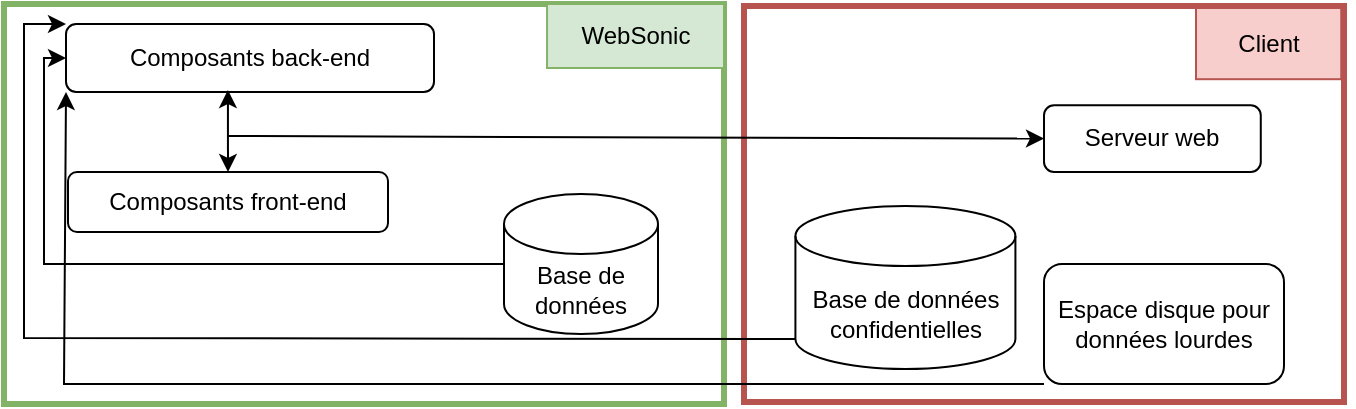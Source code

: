 <mxfile version="22.0.4" type="github">
  <diagram name="Page-1" id="C_ZBUsKCrzRcflvogzkr">
    <mxGraphModel dx="1434" dy="726" grid="1" gridSize="10" guides="1" tooltips="1" connect="1" arrows="1" fold="1" page="1" pageScale="1" pageWidth="827" pageHeight="1169" math="0" shadow="0">
      <root>
        <mxCell id="0" />
        <mxCell id="1" parent="0" />
        <mxCell id="fgNDAEqa44rRf3r6Z8Rh-15" value="" style="group" parent="1" vertex="1" connectable="0">
          <mxGeometry x="380" y="81" width="305" height="198" as="geometry" />
        </mxCell>
        <mxCell id="fgNDAEqa44rRf3r6Z8Rh-3" value="" style="rounded=0;whiteSpace=wrap;html=1;fillColor=none;strokeColor=#b85450;strokeWidth=3;" parent="fgNDAEqa44rRf3r6Z8Rh-15" vertex="1">
          <mxGeometry width="300" height="198" as="geometry" />
        </mxCell>
        <mxCell id="fgNDAEqa44rRf3r6Z8Rh-5" value="Client" style="rounded=0;whiteSpace=wrap;html=1;fillColor=#f8cecc;strokeColor=#b85450;" parent="fgNDAEqa44rRf3r6Z8Rh-15" vertex="1">
          <mxGeometry x="226.004" y="1" width="72.619" height="35.6" as="geometry" />
        </mxCell>
        <mxCell id="fgNDAEqa44rRf3r6Z8Rh-16" value="Base de données confidentielles" style="shape=cylinder3;whiteSpace=wrap;html=1;boundedLbl=1;backgroundOutline=1;size=15;" parent="fgNDAEqa44rRf3r6Z8Rh-15" vertex="1">
          <mxGeometry x="25.71" y="100" width="110" height="81.55" as="geometry" />
        </mxCell>
        <mxCell id="fgNDAEqa44rRf3r6Z8Rh-17" value="&lt;div&gt;Serveur web&lt;/div&gt;" style="rounded=1;whiteSpace=wrap;html=1;" parent="fgNDAEqa44rRf3r6Z8Rh-15" vertex="1">
          <mxGeometry x="150.004" y="49.62" width="108.384" height="33.37" as="geometry" />
        </mxCell>
        <mxCell id="vTtZLRvxT9cgvSloDH-Z-4" value="Espace disque pour données lourdes" style="rounded=1;whiteSpace=wrap;html=1;" vertex="1" parent="fgNDAEqa44rRf3r6Z8Rh-15">
          <mxGeometry x="150" y="129" width="120" height="60" as="geometry" />
        </mxCell>
        <mxCell id="q27LmW4uRz-Amyi7C36D-26" value="" style="rounded=0;whiteSpace=wrap;html=1;fillColor=none;strokeColor=#82b366;strokeWidth=3;" parent="1" vertex="1">
          <mxGeometry x="10" y="80" width="360" height="200" as="geometry" />
        </mxCell>
        <mxCell id="q27LmW4uRz-Amyi7C36D-27" value="WebSonic" style="rounded=0;whiteSpace=wrap;html=1;fillColor=#d5e8d4;strokeColor=#82b366;" parent="1" vertex="1">
          <mxGeometry x="281.519" y="80" width="88.484" height="32" as="geometry" />
        </mxCell>
        <mxCell id="q27LmW4uRz-Amyi7C36D-18" value="Composants front-end" style="rounded=1;whiteSpace=wrap;html=1;" parent="1" vertex="1">
          <mxGeometry x="42" y="164" width="160" height="30" as="geometry" />
        </mxCell>
        <mxCell id="q27LmW4uRz-Amyi7C36D-19" value="Composants back-end" style="rounded=1;whiteSpace=wrap;html=1;" parent="1" vertex="1">
          <mxGeometry x="41" y="90" width="184" height="34" as="geometry" />
        </mxCell>
        <mxCell id="q27LmW4uRz-Amyi7C36D-28" value="" style="endArrow=classic;startArrow=classic;html=1;rounded=0;exitX=0.5;exitY=0;exitDx=0;exitDy=0;entryX=0.44;entryY=0.971;entryDx=0;entryDy=0;entryPerimeter=0;" parent="1" source="q27LmW4uRz-Amyi7C36D-18" target="q27LmW4uRz-Amyi7C36D-19" edge="1">
          <mxGeometry width="50" height="50" relative="1" as="geometry">
            <mxPoint x="436" y="294" as="sourcePoint" />
            <mxPoint x="486" y="244" as="targetPoint" />
          </mxGeometry>
        </mxCell>
        <mxCell id="fgNDAEqa44rRf3r6Z8Rh-12" value="Base de données" style="shape=cylinder3;whiteSpace=wrap;html=1;boundedLbl=1;backgroundOutline=1;size=15;" parent="1" vertex="1">
          <mxGeometry x="260" y="175" width="77" height="70" as="geometry" />
        </mxCell>
        <mxCell id="fgNDAEqa44rRf3r6Z8Rh-13" value="" style="endArrow=none;html=1;rounded=0;entryX=0;entryY=0.5;entryDx=0;entryDy=0;entryPerimeter=0;endFill=0;startArrow=classic;startFill=1;exitX=0;exitY=0.5;exitDx=0;exitDy=0;" parent="1" source="q27LmW4uRz-Amyi7C36D-19" target="fgNDAEqa44rRf3r6Z8Rh-12" edge="1">
          <mxGeometry width="50" height="50" relative="1" as="geometry">
            <mxPoint x="600" y="430" as="sourcePoint" />
            <mxPoint x="650" y="380" as="targetPoint" />
            <Array as="points">
              <mxPoint x="30" y="107" />
              <mxPoint x="30" y="210" />
            </Array>
          </mxGeometry>
        </mxCell>
        <mxCell id="fgNDAEqa44rRf3r6Z8Rh-18" value="" style="endArrow=classic;html=1;rounded=0;entryX=0;entryY=0.5;entryDx=0;entryDy=0;" parent="1" target="fgNDAEqa44rRf3r6Z8Rh-17" edge="1">
          <mxGeometry width="50" height="50" relative="1" as="geometry">
            <mxPoint x="122" y="146" as="sourcePoint" />
            <mxPoint x="532.004" y="143.305" as="targetPoint" />
          </mxGeometry>
        </mxCell>
        <mxCell id="fgNDAEqa44rRf3r6Z8Rh-19" value="" style="endArrow=none;html=1;rounded=0;endFill=0;startArrow=classic;startFill=1;exitX=0;exitY=0;exitDx=0;exitDy=0;entryX=0;entryY=1;entryDx=0;entryDy=-15;entryPerimeter=0;" parent="1" source="q27LmW4uRz-Amyi7C36D-19" target="fgNDAEqa44rRf3r6Z8Rh-16" edge="1">
          <mxGeometry width="50" height="50" relative="1" as="geometry">
            <mxPoint x="56" y="117" as="sourcePoint" />
            <mxPoint x="400" y="250" as="targetPoint" />
            <Array as="points">
              <mxPoint x="20" y="90" />
              <mxPoint x="20" y="247" />
            </Array>
          </mxGeometry>
        </mxCell>
        <mxCell id="vTtZLRvxT9cgvSloDH-Z-5" value="" style="endArrow=classic;html=1;rounded=0;exitX=0;exitY=1;exitDx=0;exitDy=0;entryX=0;entryY=1;entryDx=0;entryDy=0;" edge="1" parent="1" source="vTtZLRvxT9cgvSloDH-Z-4" target="q27LmW4uRz-Amyi7C36D-19">
          <mxGeometry width="50" height="50" relative="1" as="geometry">
            <mxPoint x="390" y="340" as="sourcePoint" />
            <mxPoint x="440" y="290" as="targetPoint" />
            <Array as="points">
              <mxPoint x="40" y="270" />
            </Array>
          </mxGeometry>
        </mxCell>
      </root>
    </mxGraphModel>
  </diagram>
</mxfile>
